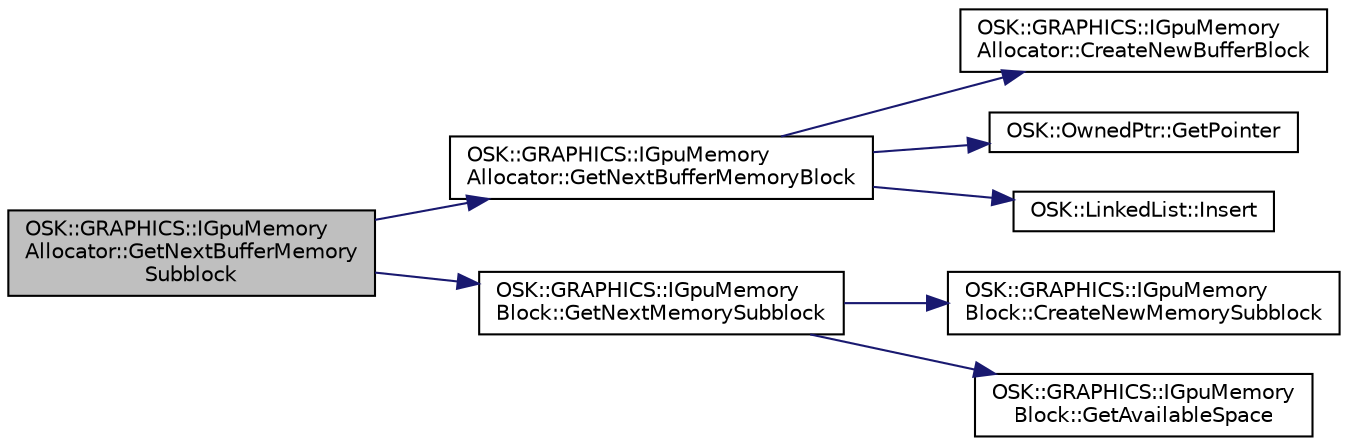 digraph "OSK::GRAPHICS::IGpuMemoryAllocator::GetNextBufferMemorySubblock"
{
 // LATEX_PDF_SIZE
  edge [fontname="Helvetica",fontsize="10",labelfontname="Helvetica",labelfontsize="10"];
  node [fontname="Helvetica",fontsize="10",shape=record];
  rankdir="LR";
  Node1 [label="OSK::GRAPHICS::IGpuMemory\lAllocator::GetNextBufferMemory\lSubblock",height=0.2,width=0.4,color="black", fillcolor="grey75", style="filled", fontcolor="black",tooltip="Devuelve un subbloque con las características dadas."];
  Node1 -> Node2 [color="midnightblue",fontsize="10",style="solid",fontname="Helvetica"];
  Node2 [label="OSK::GRAPHICS::IGpuMemory\lAllocator::GetNextBufferMemoryBlock",height=0.2,width=0.4,color="black", fillcolor="white", style="filled",URL="$class_o_s_k_1_1_g_r_a_p_h_i_c_s_1_1_i_gpu_memory_allocator.html#a688b3d07de2ec4181441bb0c220aaa49",tooltip="Devuelve un bloque con las características dadas."];
  Node2 -> Node3 [color="midnightblue",fontsize="10",style="solid",fontname="Helvetica"];
  Node3 [label="OSK::GRAPHICS::IGpuMemory\lAllocator::CreateNewBufferBlock",height=0.2,width=0.4,color="black", fillcolor="white", style="filled",URL="$class_o_s_k_1_1_g_r_a_p_h_i_c_s_1_1_i_gpu_memory_allocator.html#ac7dfea900bcde8fb8992cbd87054ffad",tooltip=" "];
  Node2 -> Node4 [color="midnightblue",fontsize="10",style="solid",fontname="Helvetica"];
  Node4 [label="OSK::OwnedPtr::GetPointer",height=0.2,width=0.4,color="black", fillcolor="white", style="filled",URL="$class_o_s_k_1_1_owned_ptr.html#a81dfab2299056fc9858aace55fca0042",tooltip="Devuelve el puntero nativo."];
  Node2 -> Node5 [color="midnightblue",fontsize="10",style="solid",fontname="Helvetica"];
  Node5 [label="OSK::LinkedList::Insert",height=0.2,width=0.4,color="black", fillcolor="white", style="filled",URL="$class_o_s_k_1_1_linked_list.html#a8fa021e2fec2e977c18544e6e5807963",tooltip="Añade un elemento a la lista."];
  Node1 -> Node6 [color="midnightblue",fontsize="10",style="solid",fontname="Helvetica"];
  Node6 [label="OSK::GRAPHICS::IGpuMemory\lBlock::GetNextMemorySubblock",height=0.2,width=0.4,color="black", fillcolor="white", style="filled",URL="$class_o_s_k_1_1_g_r_a_p_h_i_c_s_1_1_i_gpu_memory_block.html#a8be42e86b3c636e81a8c47a56fd29b09",tooltip="Obtiene un subbloque con el tamaño dado, ya sea nuevo o reutilizado."];
  Node6 -> Node7 [color="midnightblue",fontsize="10",style="solid",fontname="Helvetica"];
  Node7 [label="OSK::GRAPHICS::IGpuMemory\lBlock::CreateNewMemorySubblock",height=0.2,width=0.4,color="black", fillcolor="white", style="filled",URL="$class_o_s_k_1_1_g_r_a_p_h_i_c_s_1_1_i_gpu_memory_block.html#a4c08a6d5973d3854c6b90ccbcf03628f",tooltip=" "];
  Node6 -> Node8 [color="midnightblue",fontsize="10",style="solid",fontname="Helvetica"];
  Node8 [label="OSK::GRAPHICS::IGpuMemory\lBlock::GetAvailableSpace",height=0.2,width=0.4,color="black", fillcolor="white", style="filled",URL="$class_o_s_k_1_1_g_r_a_p_h_i_c_s_1_1_i_gpu_memory_block.html#a5470b45782d39a27ed93ed2b52737727",tooltip="Devuelve la cantidad de memoria disponible que nunca ha sido reclamada."];
}
